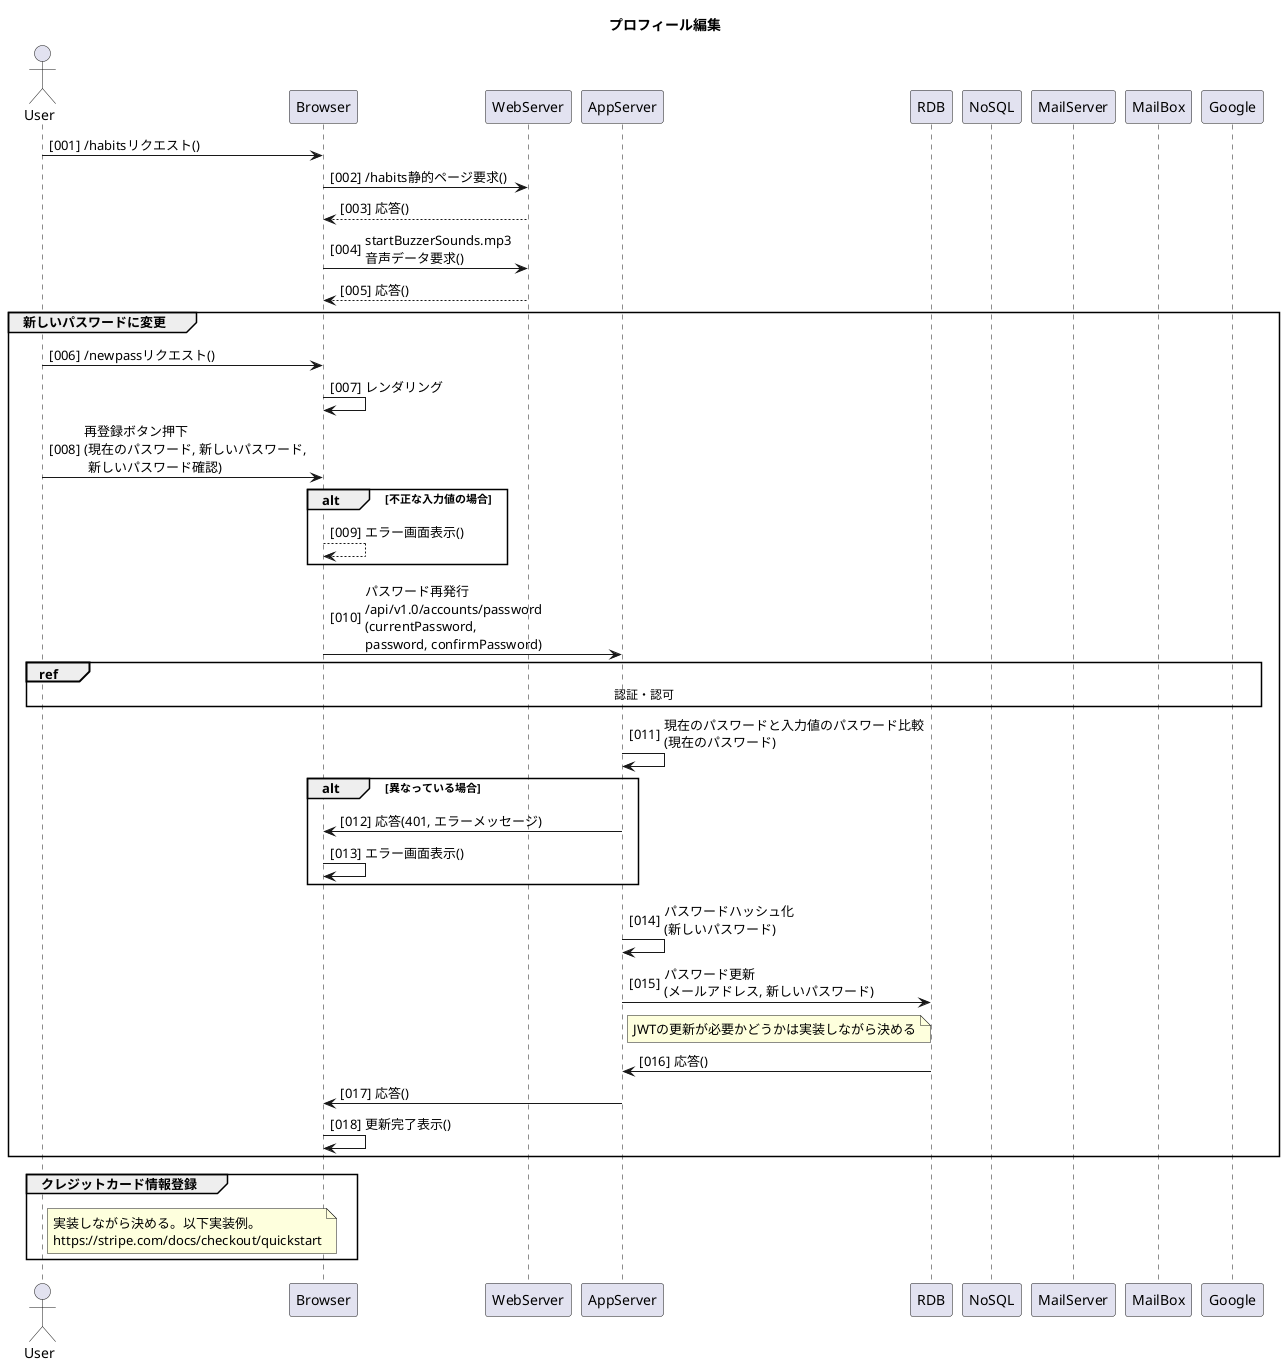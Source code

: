 @startuml プロフィール編集
title プロフィール編集
actor User
participant Browser
participant WebServer
participant AppServer
participant RDB
participant NoSQL
participant MailServer
participant MailBox
participant Google
!pragma teoz true

autonumber "[000]"

User -> Browser: /habitsリクエスト()
Browser -> WebServer: /habits静的ページ要求()
WebServer --> Browser: 応答()
Browser -> WebServer: startBuzzerSounds.mp3\n音声データ要求()
WebServer --> Browser: 応答()

group 新しいパスワードに変更
  User -> Browser: /newpassリクエスト()
  Browser -> Browser: レンダリング
  User -> Browser: 再登録ボタン押下\n(現在のパスワード, 新しいパスワード,\n 新しいパスワード確認)
  alt 不正な入力値の場合
    Browser --> Browser: エラー画面表示()
  end
  Browser -> AppServer: パスワード再発行\n/api/v1.0/accounts/password\n(currentPassword, \npassword, confirmPassword)
  ref over User, Google: 認証・認可
  AppServer -> AppServer: 現在のパスワードと入力値のパスワード比較\n(現在のパスワード)
  alt 異なっている場合
    AppServer -> Browser: 応答(401, エラーメッセージ)
    Browser -> Browser: エラー画面表示()
  end

  AppServer -> AppServer: パスワードハッシュ化\n(新しいパスワード)
  AppServer -> RDB: パスワード更新\n(メールアドレス, 新しいパスワード)
  note right of AppServer
    JWTの更新が必要かどうかは実装しながら決める
  end note
  RDB -> AppServer: 応答()
  AppServer -> Browser: 応答()
  Browser -> Browser: 更新完了表示()
end

group クレジットカード情報登録
note right of User
  実装しながら決める。以下実装例。
  https://stripe.com/docs/checkout/quickstart
end note
end

@enduml